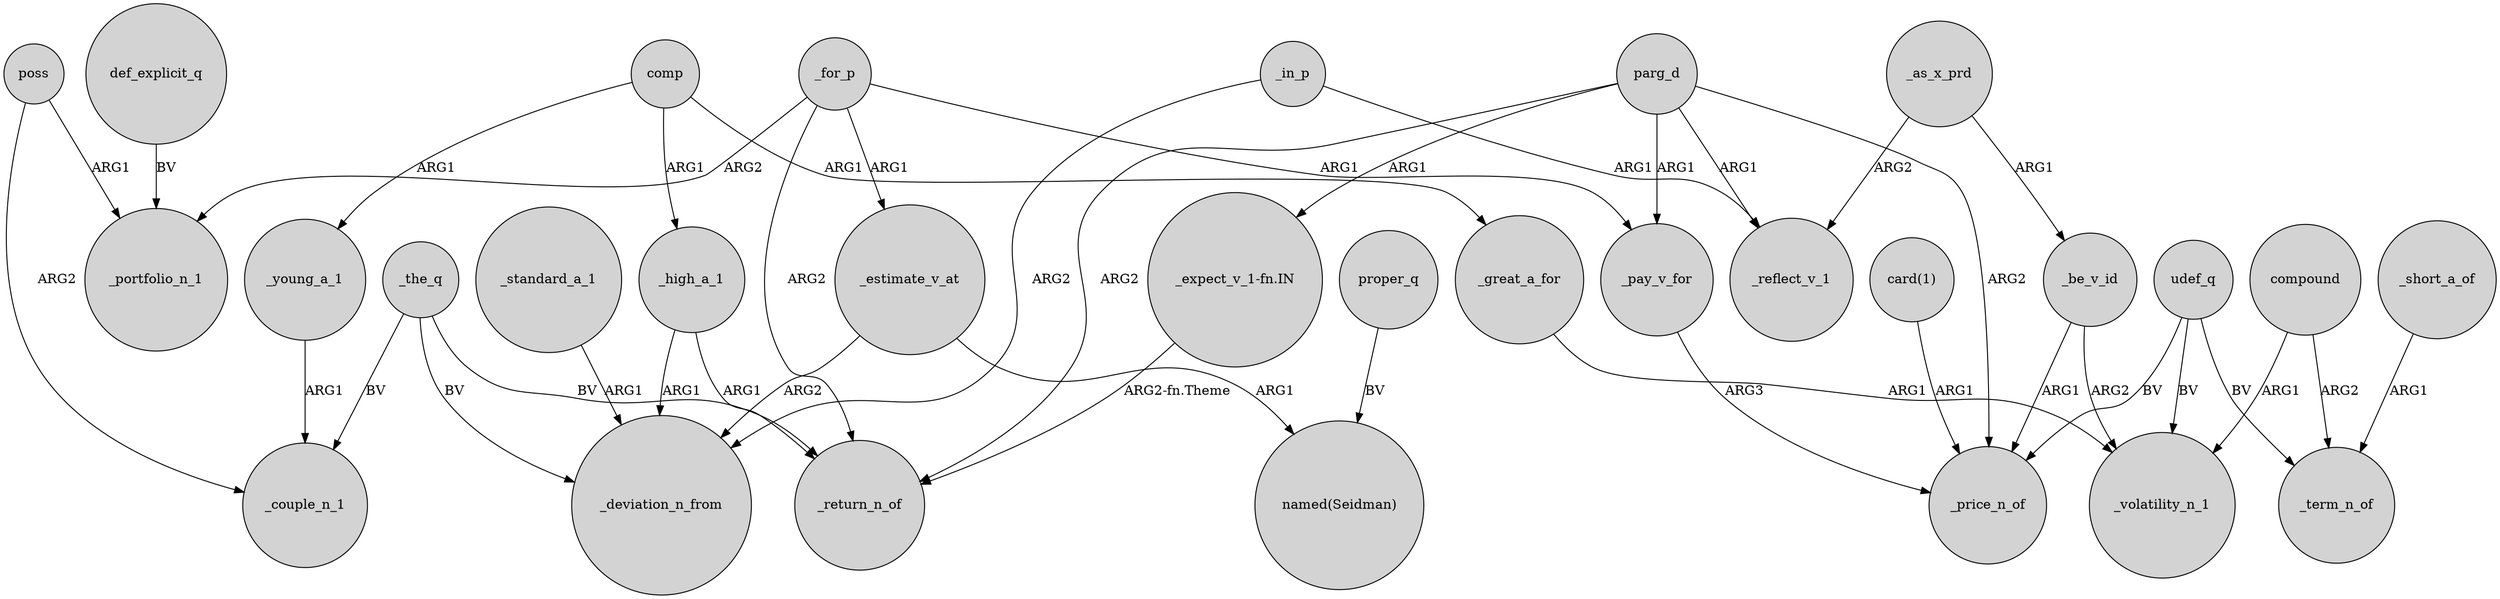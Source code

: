 digraph {
	node [shape=circle style=filled]
	poss -> _couple_n_1 [label=ARG2]
	_pay_v_for -> _price_n_of [label=ARG3]
	udef_q -> _price_n_of [label=BV]
	_the_q -> _return_n_of [label=BV]
	_the_q -> _couple_n_1 [label=BV]
	_great_a_for -> _volatility_n_1 [label=ARG1]
	udef_q -> _volatility_n_1 [label=BV]
	compound -> _term_n_of [label=ARG2]
	_for_p -> _pay_v_for [label=ARG1]
	_be_v_id -> _price_n_of [label=ARG1]
	_for_p -> _return_n_of [label=ARG2]
	_as_x_prd -> _be_v_id [label=ARG1]
	_in_p -> _deviation_n_from [label=ARG2]
	_short_a_of -> _term_n_of [label=ARG1]
	_estimate_v_at -> _deviation_n_from [label=ARG2]
	_high_a_1 -> _return_n_of [label=ARG1]
	_young_a_1 -> _couple_n_1 [label=ARG1]
	_for_p -> _portfolio_n_1 [label=ARG2]
	comp -> _high_a_1 [label=ARG1]
	poss -> _portfolio_n_1 [label=ARG1]
	_be_v_id -> _volatility_n_1 [label=ARG2]
	def_explicit_q -> _portfolio_n_1 [label=BV]
	comp -> _great_a_for [label=ARG1]
	proper_q -> "named(Seidman)" [label=BV]
	_standard_a_1 -> _deviation_n_from [label=ARG1]
	_estimate_v_at -> "named(Seidman)" [label=ARG1]
	parg_d -> _reflect_v_1 [label=ARG1]
	_high_a_1 -> _deviation_n_from [label=ARG1]
	compound -> _volatility_n_1 [label=ARG1]
	parg_d -> "_expect_v_1-fn.IN" [label=ARG1]
	udef_q -> _term_n_of [label=BV]
	parg_d -> _return_n_of [label=ARG2]
	_in_p -> _reflect_v_1 [label=ARG1]
	comp -> _young_a_1 [label=ARG1]
	"_expect_v_1-fn.IN" -> _return_n_of [label="ARG2-fn.Theme"]
	parg_d -> _price_n_of [label=ARG2]
	_as_x_prd -> _reflect_v_1 [label=ARG2]
	_for_p -> _estimate_v_at [label=ARG1]
	"card(1)" -> _price_n_of [label=ARG1]
	parg_d -> _pay_v_for [label=ARG1]
	_the_q -> _deviation_n_from [label=BV]
}
